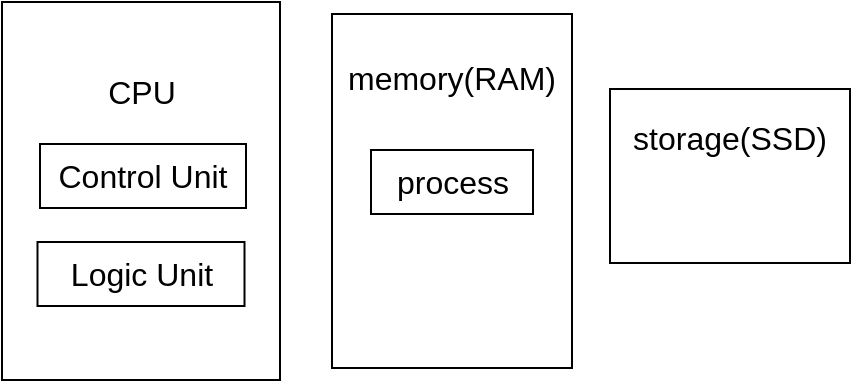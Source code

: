 <mxfile version="21.5.2" type="github">
  <diagram name="페이지-1" id="6kpDruOd3UBLY7x7-uIf">
    <mxGraphModel dx="1594" dy="1026" grid="0" gridSize="10" guides="1" tooltips="1" connect="1" arrows="1" fold="1" page="0" pageScale="1" pageWidth="827" pageHeight="1169" math="0" shadow="0">
      <root>
        <mxCell id="0" />
        <mxCell id="1" parent="0" />
        <mxCell id="-251E-ChE6s3VvXWPWQn-1" value="" style="rounded=0;whiteSpace=wrap;html=1;fontSize=16;" vertex="1" parent="1">
          <mxGeometry x="-3" y="-36" width="139" height="189" as="geometry" />
        </mxCell>
        <mxCell id="-251E-ChE6s3VvXWPWQn-2" value="" style="rounded=0;whiteSpace=wrap;html=1;fontSize=16;" vertex="1" parent="1">
          <mxGeometry x="162" y="-30" width="120" height="177" as="geometry" />
        </mxCell>
        <mxCell id="-251E-ChE6s3VvXWPWQn-3" value="" style="rounded=0;whiteSpace=wrap;html=1;fontSize=16;" vertex="1" parent="1">
          <mxGeometry x="301" y="7.5" width="120" height="87" as="geometry" />
        </mxCell>
        <mxCell id="-251E-ChE6s3VvXWPWQn-4" value="CPU" style="text;html=1;strokeColor=none;fillColor=none;align=center;verticalAlign=middle;whiteSpace=wrap;rounded=0;fontSize=16;" vertex="1" parent="1">
          <mxGeometry x="36.5" y="-6" width="60" height="30" as="geometry" />
        </mxCell>
        <mxCell id="-251E-ChE6s3VvXWPWQn-5" value="Control Unit" style="rounded=0;whiteSpace=wrap;html=1;fontSize=16;" vertex="1" parent="1">
          <mxGeometry x="16" y="35" width="103" height="32" as="geometry" />
        </mxCell>
        <mxCell id="-251E-ChE6s3VvXWPWQn-6" value="Logic Unit" style="rounded=0;whiteSpace=wrap;html=1;fontSize=16;" vertex="1" parent="1">
          <mxGeometry x="14.75" y="84" width="103.5" height="32" as="geometry" />
        </mxCell>
        <mxCell id="-251E-ChE6s3VvXWPWQn-7" value="storage(SSD)" style="text;html=1;strokeColor=none;fillColor=none;align=center;verticalAlign=middle;whiteSpace=wrap;rounded=0;fontSize=16;" vertex="1" parent="1">
          <mxGeometry x="321" y="17" width="80" height="30" as="geometry" />
        </mxCell>
        <mxCell id="-251E-ChE6s3VvXWPWQn-8" value="memory(RAM)" style="text;html=1;strokeColor=none;fillColor=none;align=center;verticalAlign=middle;whiteSpace=wrap;rounded=0;fontSize=16;" vertex="1" parent="1">
          <mxGeometry x="182" y="-13" width="80" height="30" as="geometry" />
        </mxCell>
        <mxCell id="-251E-ChE6s3VvXWPWQn-9" value="process" style="rounded=0;whiteSpace=wrap;html=1;fontSize=16;" vertex="1" parent="1">
          <mxGeometry x="181.5" y="38" width="81" height="32" as="geometry" />
        </mxCell>
      </root>
    </mxGraphModel>
  </diagram>
</mxfile>
